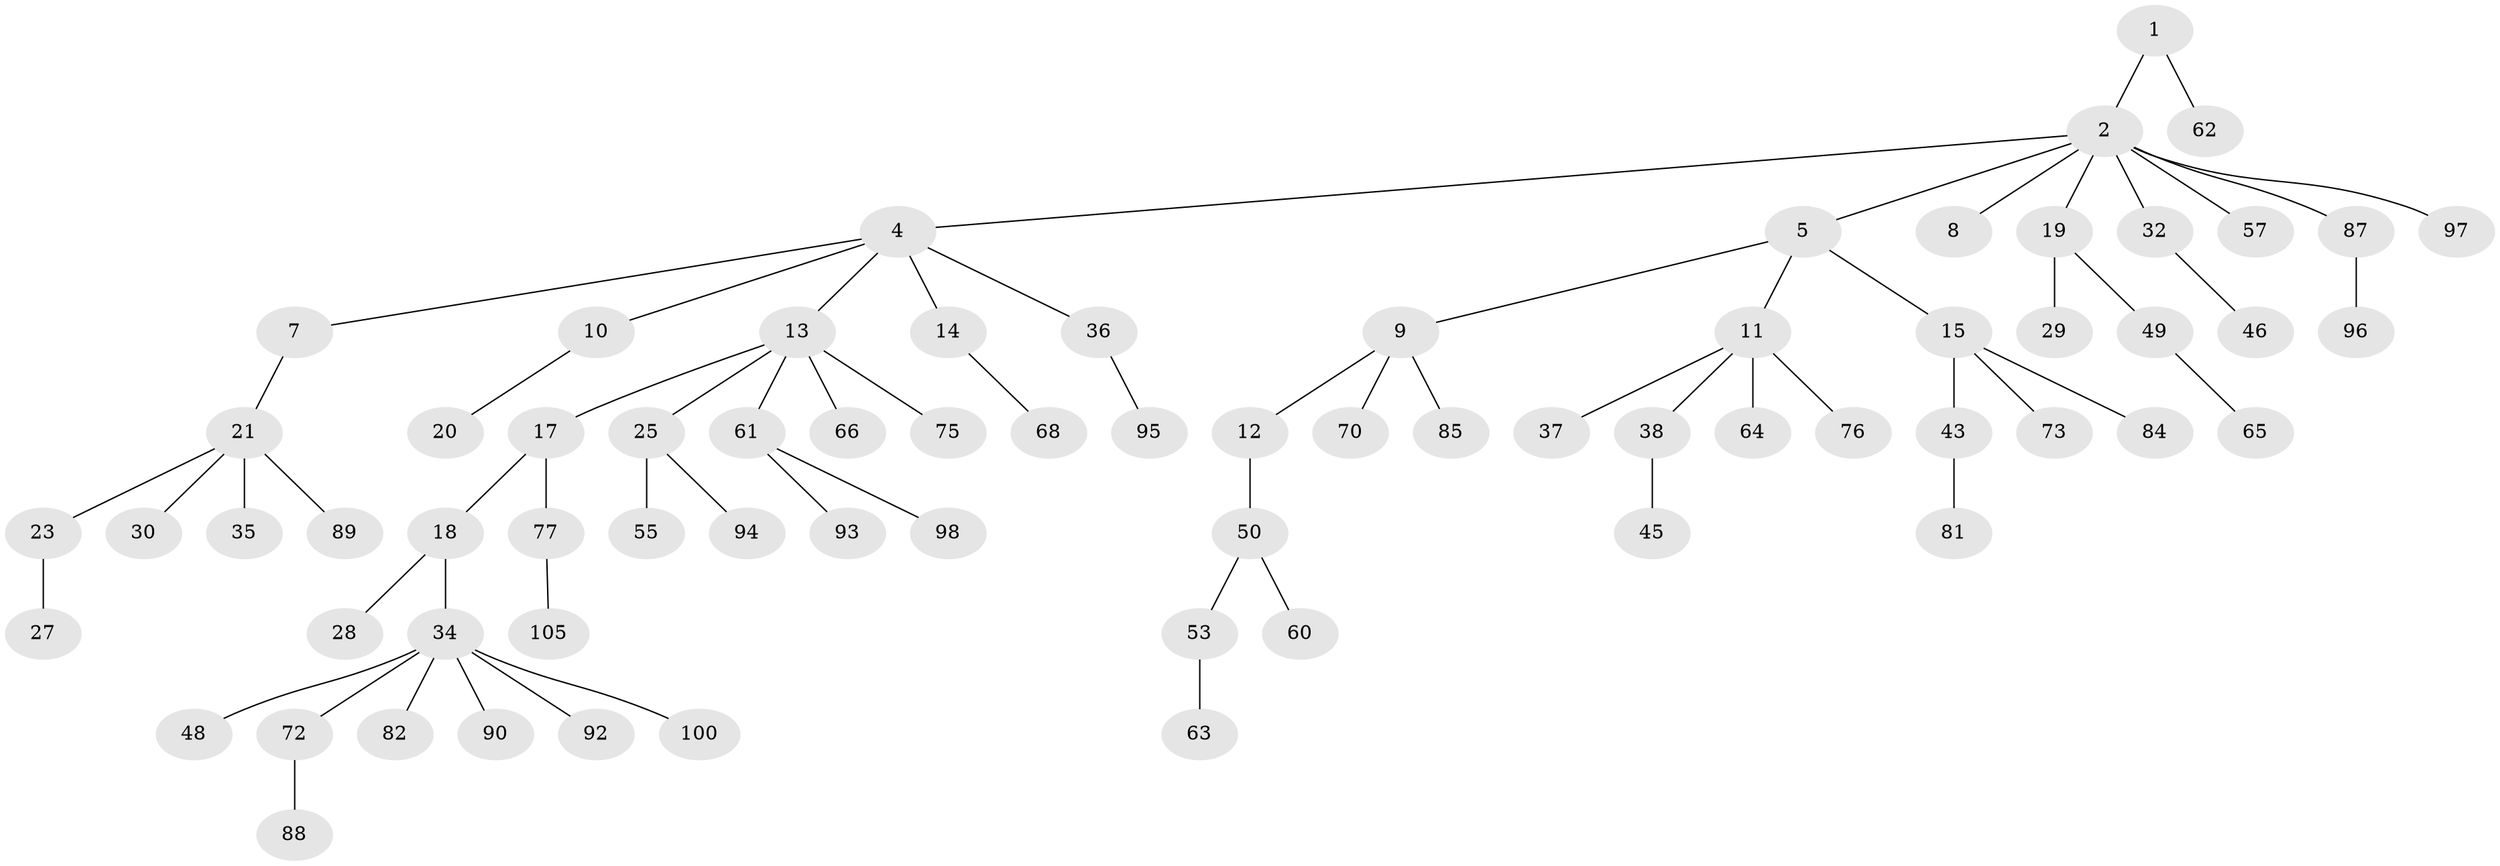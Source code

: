 // original degree distribution, {2: 0.20952380952380953, 8: 0.009523809523809525, 3: 0.17142857142857143, 7: 0.01904761904761905, 1: 0.5238095238095238, 5: 0.009523809523809525, 4: 0.0380952380952381, 6: 0.01904761904761905}
// Generated by graph-tools (version 1.1) at 2025/42/03/06/25 10:42:05]
// undirected, 70 vertices, 69 edges
graph export_dot {
graph [start="1"]
  node [color=gray90,style=filled];
  1 [super="+44"];
  2 [super="+3"];
  4 [super="+86"];
  5 [super="+6"];
  7 [super="+22"];
  8;
  9 [super="+16"];
  10 [super="+39"];
  11 [super="+51"];
  12;
  13 [super="+31"];
  14 [super="+24"];
  15 [super="+26"];
  17 [super="+58"];
  18 [super="+47"];
  19 [super="+33"];
  20 [super="+80"];
  21 [super="+78"];
  23 [super="+40"];
  25 [super="+54"];
  27;
  28 [super="+67"];
  29 [super="+41"];
  30 [super="+42"];
  32 [super="+71"];
  34 [super="+56"];
  35;
  36 [super="+59"];
  37;
  38 [super="+79"];
  43;
  45;
  46 [super="+101"];
  48;
  49;
  50 [super="+52"];
  53 [super="+102"];
  55;
  57;
  60;
  61 [super="+74"];
  62;
  63;
  64 [super="+69"];
  65;
  66 [super="+83"];
  68;
  70;
  72 [super="+103"];
  73;
  75;
  76;
  77 [super="+99"];
  81;
  82;
  84 [super="+104"];
  85;
  87 [super="+91"];
  88;
  89;
  90;
  92;
  93;
  94;
  95;
  96;
  97;
  98;
  100;
  105;
  1 -- 2;
  1 -- 62;
  2 -- 5;
  2 -- 19;
  2 -- 32;
  2 -- 57;
  2 -- 87;
  2 -- 97;
  2 -- 8;
  2 -- 4;
  4 -- 7;
  4 -- 10;
  4 -- 13;
  4 -- 14;
  4 -- 36;
  5 -- 15;
  5 -- 9;
  5 -- 11;
  7 -- 21;
  9 -- 12;
  9 -- 70;
  9 -- 85;
  10 -- 20;
  11 -- 37;
  11 -- 38;
  11 -- 64;
  11 -- 76;
  12 -- 50;
  13 -- 17;
  13 -- 25;
  13 -- 66;
  13 -- 75;
  13 -- 61;
  14 -- 68;
  15 -- 73;
  15 -- 43;
  15 -- 84;
  17 -- 18;
  17 -- 77;
  18 -- 28;
  18 -- 34;
  19 -- 29;
  19 -- 49;
  21 -- 23;
  21 -- 30;
  21 -- 35;
  21 -- 89;
  23 -- 27;
  25 -- 94;
  25 -- 55;
  32 -- 46;
  34 -- 48;
  34 -- 72;
  34 -- 90;
  34 -- 92;
  34 -- 100;
  34 -- 82;
  36 -- 95;
  38 -- 45;
  43 -- 81;
  49 -- 65;
  50 -- 53;
  50 -- 60;
  53 -- 63;
  61 -- 93;
  61 -- 98;
  72 -- 88;
  77 -- 105;
  87 -- 96;
}
